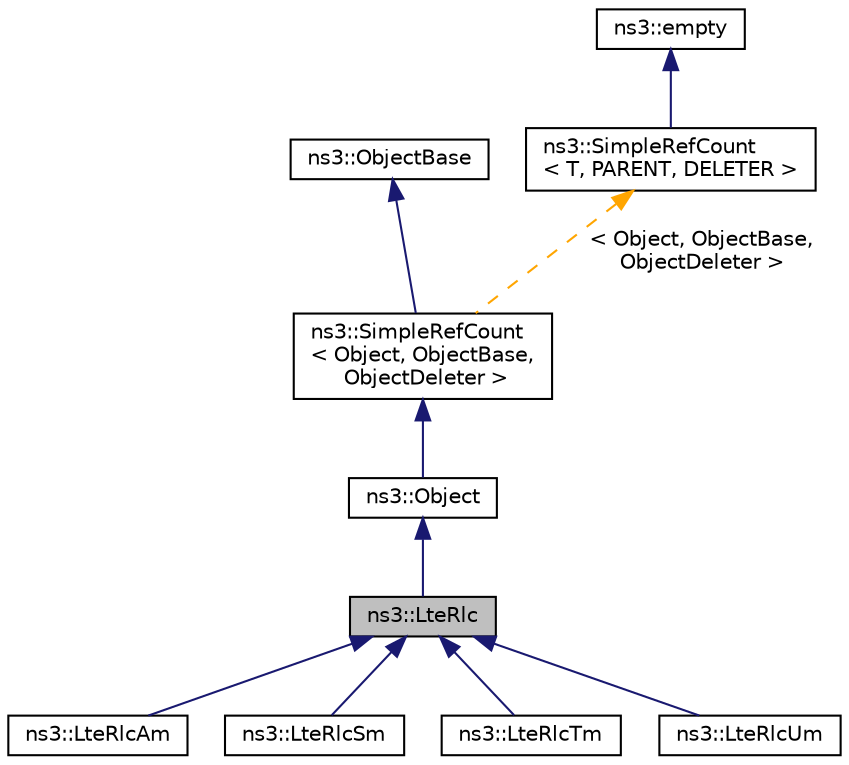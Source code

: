 digraph "ns3::LteRlc"
{
 // LATEX_PDF_SIZE
  edge [fontname="Helvetica",fontsize="10",labelfontname="Helvetica",labelfontsize="10"];
  node [fontname="Helvetica",fontsize="10",shape=record];
  Node1 [label="ns3::LteRlc",height=0.2,width=0.4,color="black", fillcolor="grey75", style="filled", fontcolor="black",tooltip="This abstract base class defines the API to interact with the Radio Link Control (LTE_RLC) in LTE,..."];
  Node2 -> Node1 [dir="back",color="midnightblue",fontsize="10",style="solid",fontname="Helvetica"];
  Node2 [label="ns3::Object",height=0.2,width=0.4,color="black", fillcolor="white", style="filled",URL="$classns3_1_1_object.html",tooltip="A base class which provides memory management and object aggregation."];
  Node3 -> Node2 [dir="back",color="midnightblue",fontsize="10",style="solid",fontname="Helvetica"];
  Node3 [label="ns3::SimpleRefCount\l\< Object, ObjectBase,\l ObjectDeleter \>",height=0.2,width=0.4,color="black", fillcolor="white", style="filled",URL="$classns3_1_1_simple_ref_count.html",tooltip=" "];
  Node4 -> Node3 [dir="back",color="midnightblue",fontsize="10",style="solid",fontname="Helvetica"];
  Node4 [label="ns3::ObjectBase",height=0.2,width=0.4,color="black", fillcolor="white", style="filled",URL="$classns3_1_1_object_base.html",tooltip="Anchor the ns-3 type and attribute system."];
  Node5 -> Node3 [dir="back",color="orange",fontsize="10",style="dashed",label=" \< Object, ObjectBase,\l ObjectDeleter \>" ,fontname="Helvetica"];
  Node5 [label="ns3::SimpleRefCount\l\< T, PARENT, DELETER \>",height=0.2,width=0.4,color="black", fillcolor="white", style="filled",URL="$classns3_1_1_simple_ref_count.html",tooltip="A template-based reference counting class."];
  Node6 -> Node5 [dir="back",color="midnightblue",fontsize="10",style="solid",fontname="Helvetica"];
  Node6 [label="ns3::empty",height=0.2,width=0.4,color="black", fillcolor="white", style="filled",URL="$classns3_1_1empty.html",tooltip="make Callback use a separate empty type"];
  Node1 -> Node7 [dir="back",color="midnightblue",fontsize="10",style="solid",fontname="Helvetica"];
  Node7 [label="ns3::LteRlcAm",height=0.2,width=0.4,color="black", fillcolor="white", style="filled",URL="$classns3_1_1_lte_rlc_am.html",tooltip="LTE RLC Acknowledged Mode (AM), see 3GPP TS 36.322."];
  Node1 -> Node8 [dir="back",color="midnightblue",fontsize="10",style="solid",fontname="Helvetica"];
  Node8 [label="ns3::LteRlcSm",height=0.2,width=0.4,color="black", fillcolor="white", style="filled",URL="$classns3_1_1_lte_rlc_sm.html",tooltip="LTE_RLC Saturation Mode (SM): simulation-specific mode used for experiments that do not need to consi..."];
  Node1 -> Node9 [dir="back",color="midnightblue",fontsize="10",style="solid",fontname="Helvetica"];
  Node9 [label="ns3::LteRlcTm",height=0.2,width=0.4,color="black", fillcolor="white", style="filled",URL="$classns3_1_1_lte_rlc_tm.html",tooltip="LTE RLC Transparent Mode (TM), see 3GPP TS 36.322."];
  Node1 -> Node10 [dir="back",color="midnightblue",fontsize="10",style="solid",fontname="Helvetica"];
  Node10 [label="ns3::LteRlcUm",height=0.2,width=0.4,color="black", fillcolor="white", style="filled",URL="$classns3_1_1_lte_rlc_um.html",tooltip="LTE RLC Unacknowledged Mode (UM), see 3GPP TS 36.322."];
}
